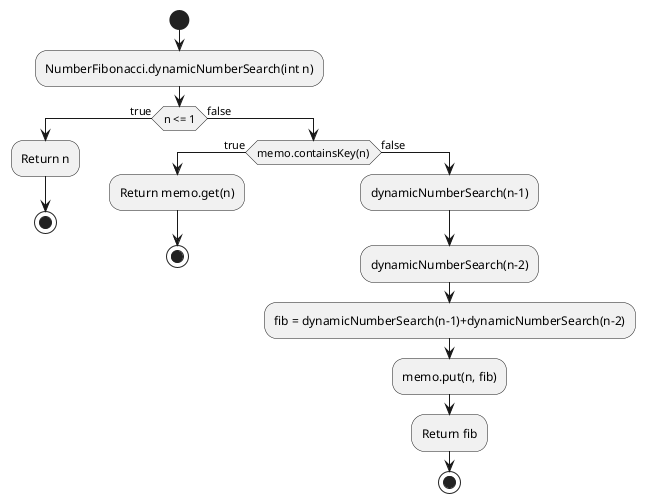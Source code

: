 @startuml
'https://plantuml.com/activity-diagram-beta

start
:NumberFibonacci.dynamicNumberSearch(int n);
if (n <= 1) then (true)
  :Return n;
  stop
else (false)
  if(memo.containsKey(n)) then(true)
    :Return memo.get(n);
    stop
  else(false)
    :dynamicNumberSearch(n-1);
    :dynamicNumberSearch(n-2);
    :fib = dynamicNumberSearch(n-1)+dynamicNumberSearch(n-2);
    :memo.put(n, fib);
    :Return fib;
    stop
  endif
endif
@enduml


@enduml


